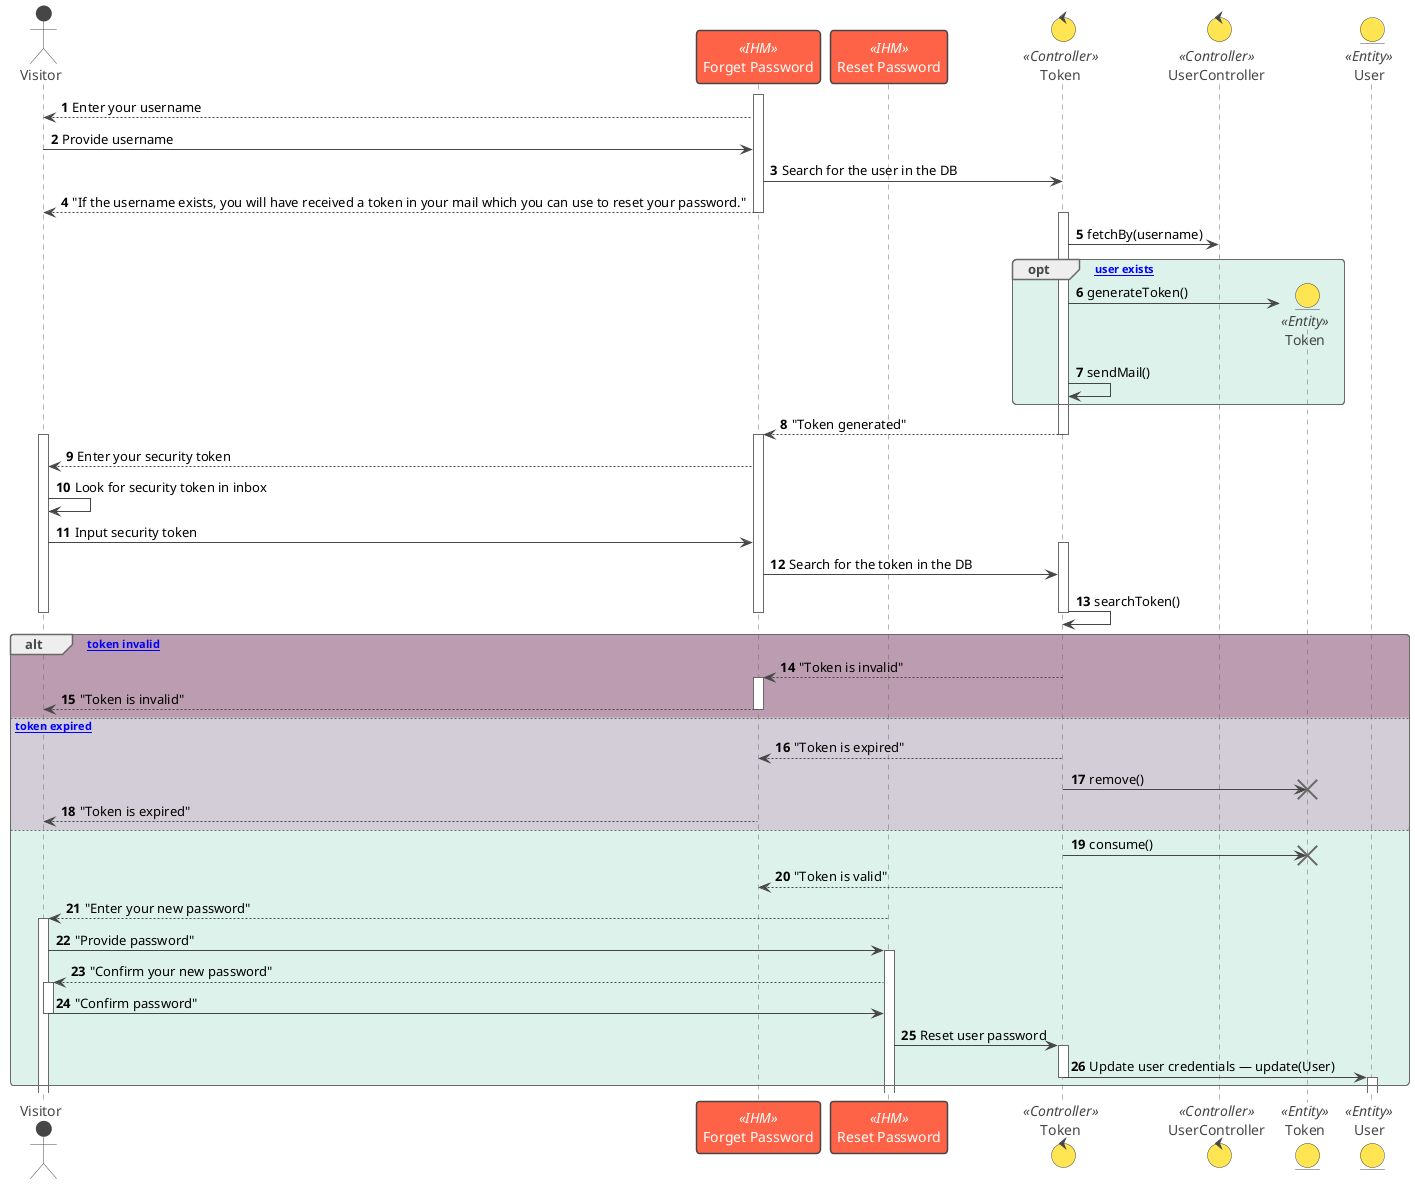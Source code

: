 @startuml
!theme vibrant

actor Visitor as V
participant "Forget Password" as IHMFP << IHM >>
participant "Reset Password" as IHMRP << IHM >>
control Token as Ctrl << Controller >>
control UserController as UCtrl << Controller >>
entity Token << Entity >>
entity User << Entity >>

autonumber

activate IHMFP
IHMFP --> V: Enter your username
V -> IHMFP: Provide username
IHMFP -> Ctrl: Search for the user in the DB
IHMFP --> V: "If the username exists, you will have received a token in your mail which you can use to reset your password."
deactivate IHMFP

activate Ctrl
Ctrl -> UCtrl: fetchBy(username)

opt #DDF2EB [If user exists]
   Ctrl -> Token **: generateToken()
   Ctrl -> Ctrl: sendMail()
end

Ctrl --> IHMFP --: "Token generated"
deactivate Ctrl

activate IHMFP
activate V
IHMFP --> V: Enter your security token
V -> V: Look for security token in inbox
V -> IHMFP: Input security token
activate Ctrl
IHMFP -> Ctrl: Search for the token in the DB
Ctrl -> Ctrl --: searchToken()
deactivate IHMFP
deactivate V

alt #BC9CB0 [If token invalid]
   Ctrl --> IHMFP ++: "Token is invalid"
   IHMFP --> V --: "Token is invalid"
else #D3CDD7 [If token expired]
   Ctrl --> IHMFP: "Token is expired"
   Ctrl -> Token !!: remove()
   IHMFP --> V: "Token is expired"
else #DDF2EB
   Ctrl -> Token !!: consume()
   Ctrl --> IHMFP: "Token is valid"

   IHMRP --> V ++: "Enter your new password"
   V -> IHMRP ++: "Provide password"

   IHMRP --> V ++: "Confirm your new password"
   V -> IHMRP --: "Confirm password"

   IHMRP -> Ctrl ++: Reset user password
   Ctrl -> User --++: Update user credentials — update(User)
end
@enduml

